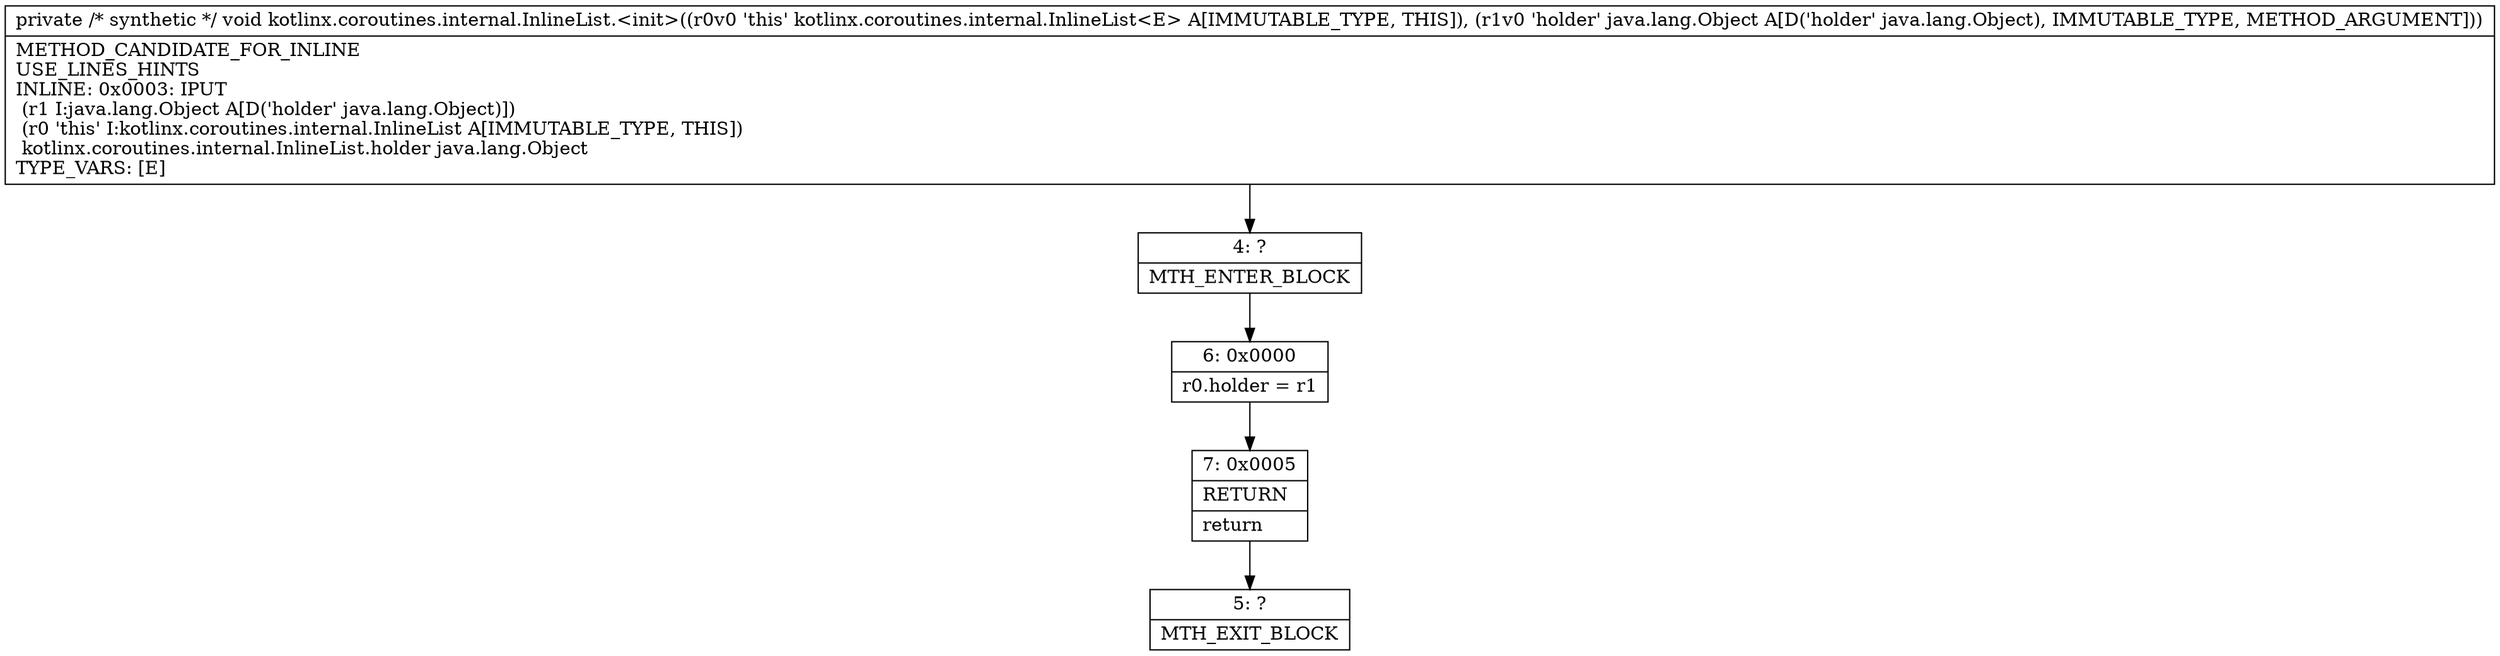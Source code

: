 digraph "CFG forkotlinx.coroutines.internal.InlineList.\<init\>(Ljava\/lang\/Object;)V" {
Node_4 [shape=record,label="{4\:\ ?|MTH_ENTER_BLOCK\l}"];
Node_6 [shape=record,label="{6\:\ 0x0000|r0.holder = r1\l}"];
Node_7 [shape=record,label="{7\:\ 0x0005|RETURN\l|return\l}"];
Node_5 [shape=record,label="{5\:\ ?|MTH_EXIT_BLOCK\l}"];
MethodNode[shape=record,label="{private \/* synthetic *\/ void kotlinx.coroutines.internal.InlineList.\<init\>((r0v0 'this' kotlinx.coroutines.internal.InlineList\<E\> A[IMMUTABLE_TYPE, THIS]), (r1v0 'holder' java.lang.Object A[D('holder' java.lang.Object), IMMUTABLE_TYPE, METHOD_ARGUMENT]))  | METHOD_CANDIDATE_FOR_INLINE\lUSE_LINES_HINTS\lINLINE: 0x0003: IPUT  \l  (r1 I:java.lang.Object A[D('holder' java.lang.Object)])\l  (r0 'this' I:kotlinx.coroutines.internal.InlineList A[IMMUTABLE_TYPE, THIS])\l kotlinx.coroutines.internal.InlineList.holder java.lang.Object\lTYPE_VARS: [E]\l}"];
MethodNode -> Node_4;Node_4 -> Node_6;
Node_6 -> Node_7;
Node_7 -> Node_5;
}

